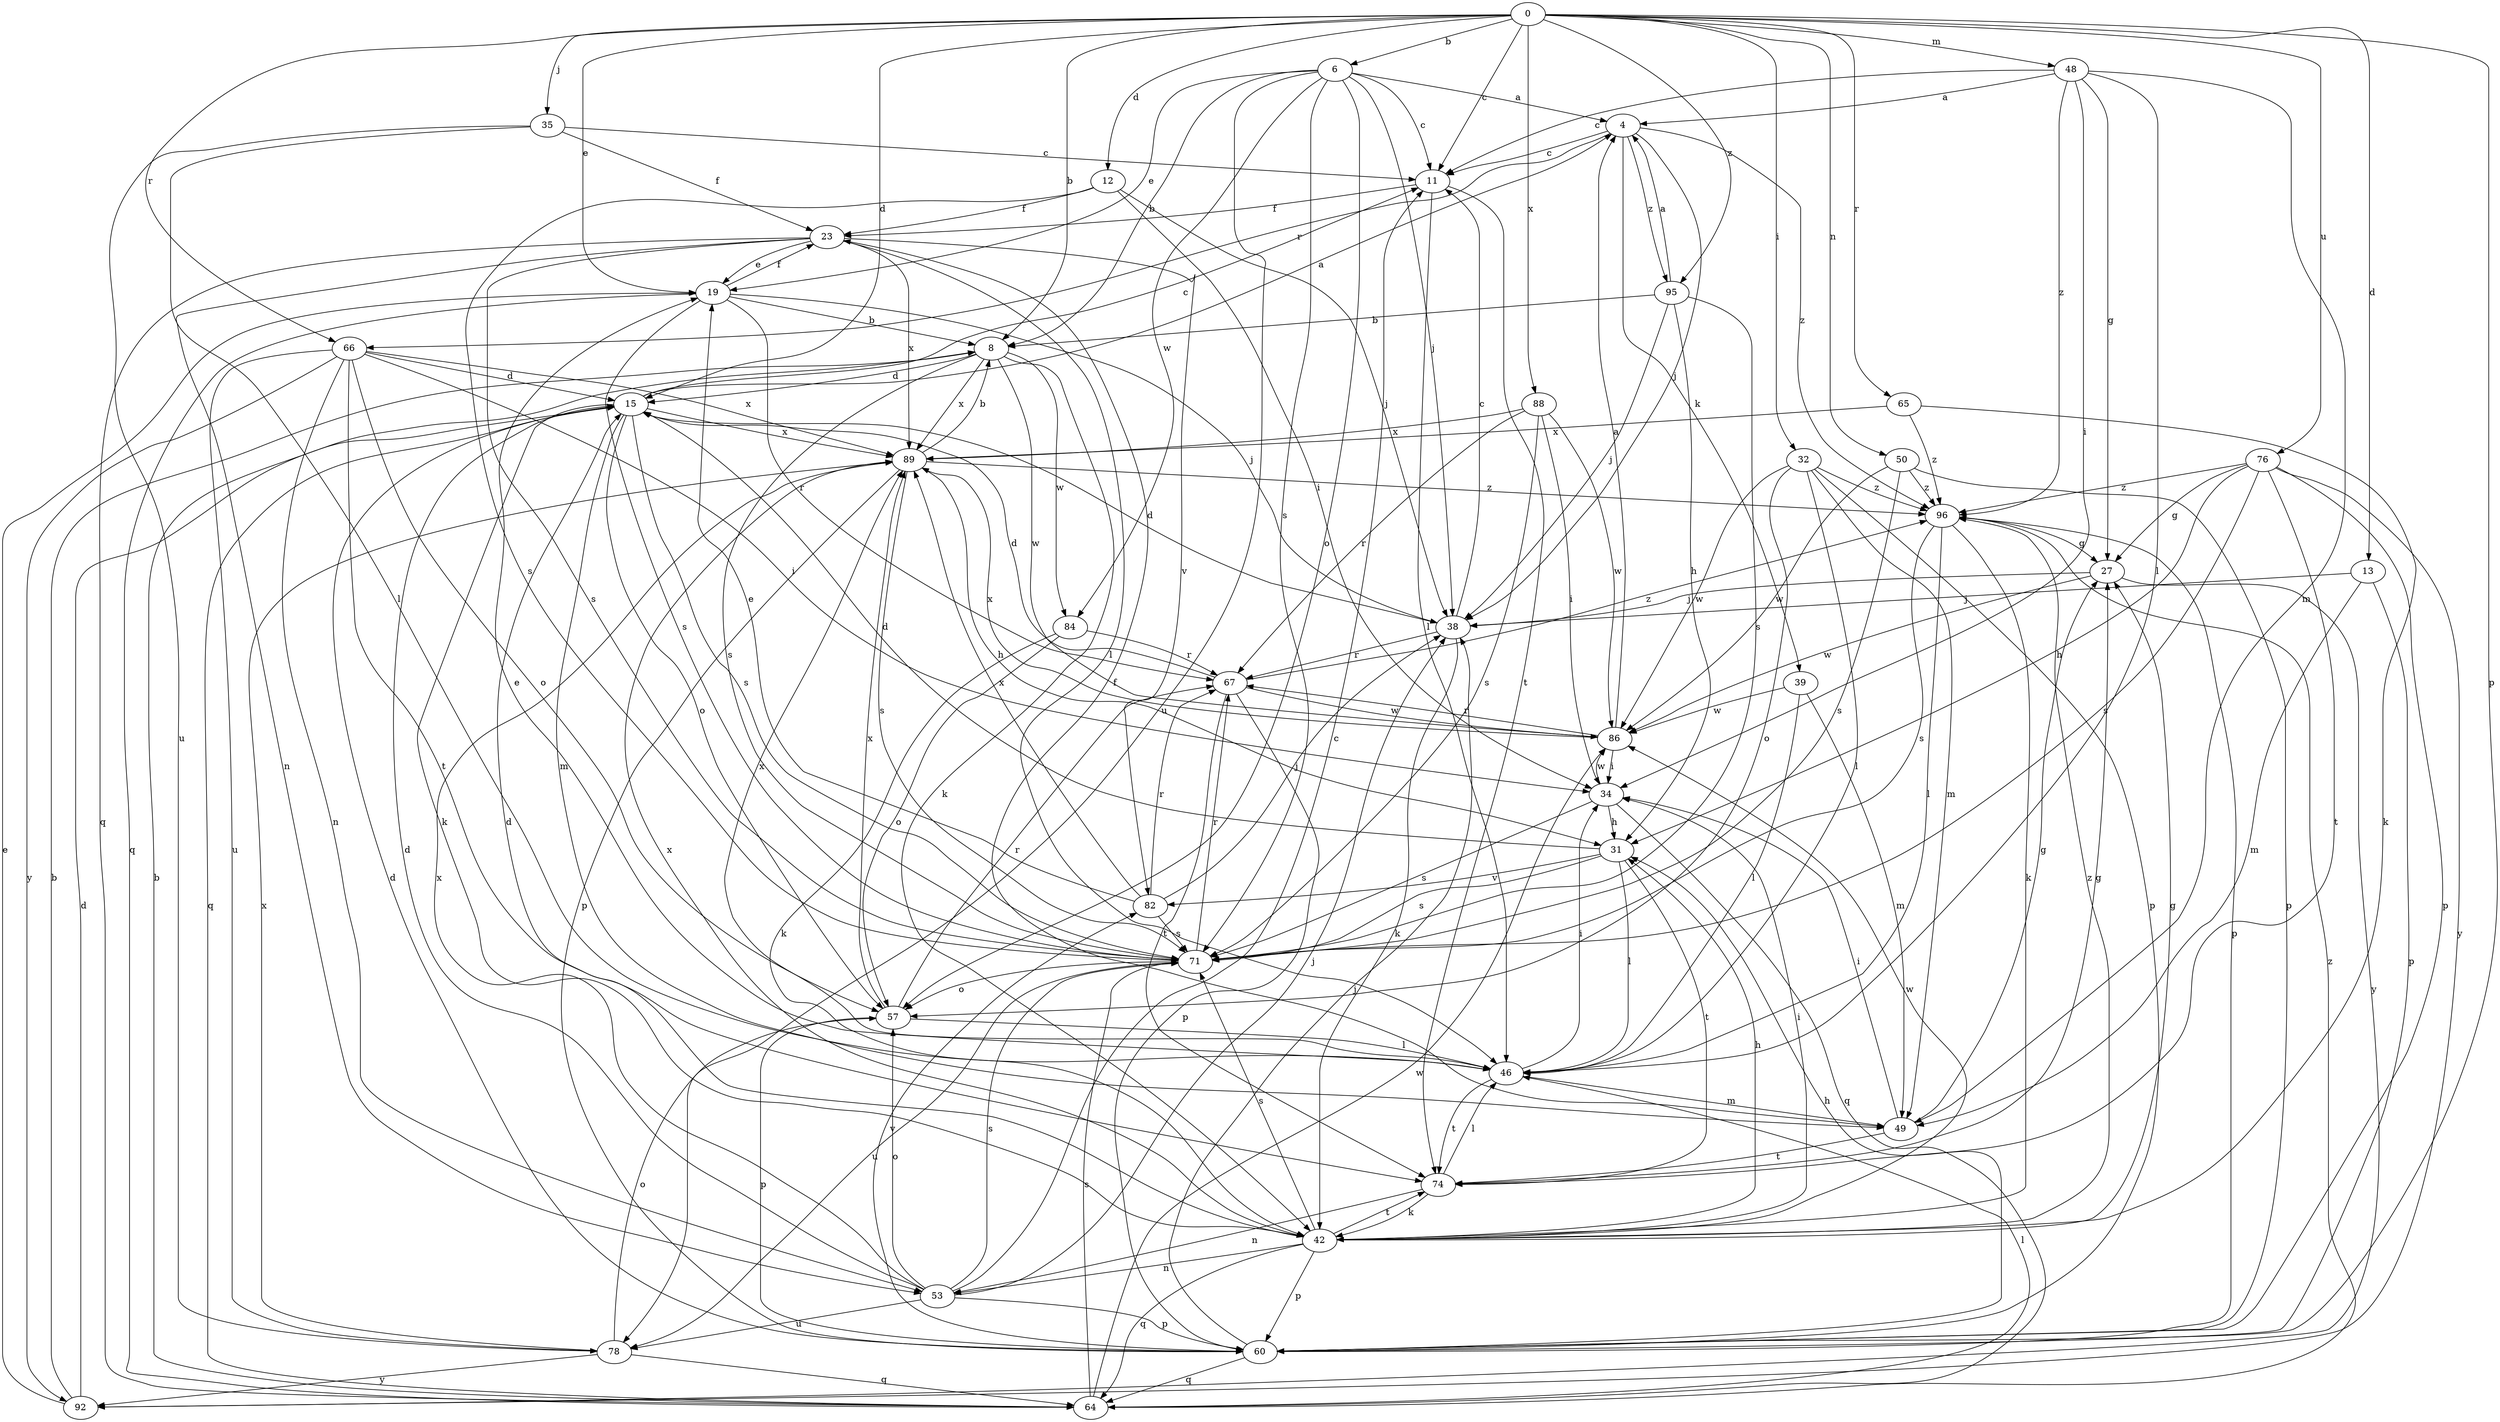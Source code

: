 strict digraph  {
0;
4;
6;
8;
11;
12;
13;
15;
19;
23;
27;
31;
32;
34;
35;
38;
39;
42;
46;
48;
49;
50;
53;
57;
60;
64;
65;
66;
67;
71;
74;
76;
78;
82;
84;
86;
88;
89;
92;
95;
96;
0 -> 6  [label=b];
0 -> 8  [label=b];
0 -> 11  [label=c];
0 -> 12  [label=d];
0 -> 13  [label=d];
0 -> 15  [label=d];
0 -> 19  [label=e];
0 -> 32  [label=i];
0 -> 35  [label=j];
0 -> 48  [label=m];
0 -> 50  [label=n];
0 -> 60  [label=p];
0 -> 65  [label=r];
0 -> 66  [label=r];
0 -> 76  [label=u];
0 -> 88  [label=x];
0 -> 95  [label=z];
4 -> 11  [label=c];
4 -> 38  [label=j];
4 -> 39  [label=k];
4 -> 66  [label=r];
4 -> 95  [label=z];
4 -> 96  [label=z];
6 -> 4  [label=a];
6 -> 8  [label=b];
6 -> 11  [label=c];
6 -> 19  [label=e];
6 -> 38  [label=j];
6 -> 57  [label=o];
6 -> 71  [label=s];
6 -> 78  [label=u];
6 -> 84  [label=w];
8 -> 15  [label=d];
8 -> 42  [label=k];
8 -> 71  [label=s];
8 -> 84  [label=w];
8 -> 86  [label=w];
8 -> 89  [label=x];
11 -> 23  [label=f];
11 -> 46  [label=l];
11 -> 74  [label=t];
12 -> 23  [label=f];
12 -> 34  [label=i];
12 -> 38  [label=j];
12 -> 71  [label=s];
13 -> 38  [label=j];
13 -> 49  [label=m];
13 -> 60  [label=p];
15 -> 4  [label=a];
15 -> 11  [label=c];
15 -> 42  [label=k];
15 -> 49  [label=m];
15 -> 57  [label=o];
15 -> 64  [label=q];
15 -> 71  [label=s];
15 -> 89  [label=x];
19 -> 8  [label=b];
19 -> 23  [label=f];
19 -> 38  [label=j];
19 -> 64  [label=q];
19 -> 67  [label=r];
19 -> 71  [label=s];
23 -> 19  [label=e];
23 -> 46  [label=l];
23 -> 53  [label=n];
23 -> 64  [label=q];
23 -> 71  [label=s];
23 -> 82  [label=v];
23 -> 89  [label=x];
27 -> 38  [label=j];
27 -> 86  [label=w];
27 -> 92  [label=y];
31 -> 15  [label=d];
31 -> 46  [label=l];
31 -> 71  [label=s];
31 -> 74  [label=t];
31 -> 82  [label=v];
32 -> 46  [label=l];
32 -> 49  [label=m];
32 -> 57  [label=o];
32 -> 60  [label=p];
32 -> 86  [label=w];
32 -> 96  [label=z];
34 -> 31  [label=h];
34 -> 64  [label=q];
34 -> 71  [label=s];
34 -> 86  [label=w];
35 -> 11  [label=c];
35 -> 23  [label=f];
35 -> 46  [label=l];
35 -> 78  [label=u];
38 -> 11  [label=c];
38 -> 15  [label=d];
38 -> 42  [label=k];
38 -> 67  [label=r];
39 -> 46  [label=l];
39 -> 49  [label=m];
39 -> 86  [label=w];
42 -> 15  [label=d];
42 -> 27  [label=g];
42 -> 31  [label=h];
42 -> 34  [label=i];
42 -> 53  [label=n];
42 -> 60  [label=p];
42 -> 64  [label=q];
42 -> 71  [label=s];
42 -> 74  [label=t];
42 -> 86  [label=w];
42 -> 89  [label=x];
42 -> 96  [label=z];
46 -> 19  [label=e];
46 -> 34  [label=i];
46 -> 49  [label=m];
46 -> 74  [label=t];
46 -> 89  [label=x];
48 -> 4  [label=a];
48 -> 11  [label=c];
48 -> 27  [label=g];
48 -> 34  [label=i];
48 -> 46  [label=l];
48 -> 49  [label=m];
48 -> 96  [label=z];
49 -> 23  [label=f];
49 -> 27  [label=g];
49 -> 34  [label=i];
49 -> 74  [label=t];
50 -> 60  [label=p];
50 -> 71  [label=s];
50 -> 86  [label=w];
50 -> 96  [label=z];
53 -> 11  [label=c];
53 -> 15  [label=d];
53 -> 38  [label=j];
53 -> 57  [label=o];
53 -> 60  [label=p];
53 -> 71  [label=s];
53 -> 78  [label=u];
53 -> 89  [label=x];
57 -> 46  [label=l];
57 -> 60  [label=p];
57 -> 67  [label=r];
57 -> 89  [label=x];
60 -> 15  [label=d];
60 -> 31  [label=h];
60 -> 38  [label=j];
60 -> 64  [label=q];
60 -> 82  [label=v];
64 -> 8  [label=b];
64 -> 46  [label=l];
64 -> 71  [label=s];
64 -> 86  [label=w];
64 -> 96  [label=z];
65 -> 42  [label=k];
65 -> 89  [label=x];
65 -> 96  [label=z];
66 -> 15  [label=d];
66 -> 34  [label=i];
66 -> 53  [label=n];
66 -> 57  [label=o];
66 -> 74  [label=t];
66 -> 78  [label=u];
66 -> 89  [label=x];
66 -> 92  [label=y];
67 -> 15  [label=d];
67 -> 60  [label=p];
67 -> 74  [label=t];
67 -> 86  [label=w];
67 -> 96  [label=z];
71 -> 57  [label=o];
71 -> 67  [label=r];
71 -> 78  [label=u];
74 -> 27  [label=g];
74 -> 42  [label=k];
74 -> 46  [label=l];
74 -> 53  [label=n];
76 -> 27  [label=g];
76 -> 31  [label=h];
76 -> 60  [label=p];
76 -> 71  [label=s];
76 -> 74  [label=t];
76 -> 92  [label=y];
76 -> 96  [label=z];
78 -> 57  [label=o];
78 -> 64  [label=q];
78 -> 89  [label=x];
78 -> 92  [label=y];
82 -> 19  [label=e];
82 -> 38  [label=j];
82 -> 67  [label=r];
82 -> 71  [label=s];
82 -> 89  [label=x];
84 -> 42  [label=k];
84 -> 57  [label=o];
84 -> 67  [label=r];
86 -> 4  [label=a];
86 -> 34  [label=i];
86 -> 67  [label=r];
86 -> 89  [label=x];
88 -> 34  [label=i];
88 -> 67  [label=r];
88 -> 71  [label=s];
88 -> 86  [label=w];
88 -> 89  [label=x];
89 -> 8  [label=b];
89 -> 31  [label=h];
89 -> 60  [label=p];
89 -> 71  [label=s];
89 -> 96  [label=z];
92 -> 8  [label=b];
92 -> 15  [label=d];
92 -> 19  [label=e];
95 -> 4  [label=a];
95 -> 8  [label=b];
95 -> 31  [label=h];
95 -> 38  [label=j];
95 -> 71  [label=s];
96 -> 27  [label=g];
96 -> 42  [label=k];
96 -> 46  [label=l];
96 -> 60  [label=p];
96 -> 71  [label=s];
}
